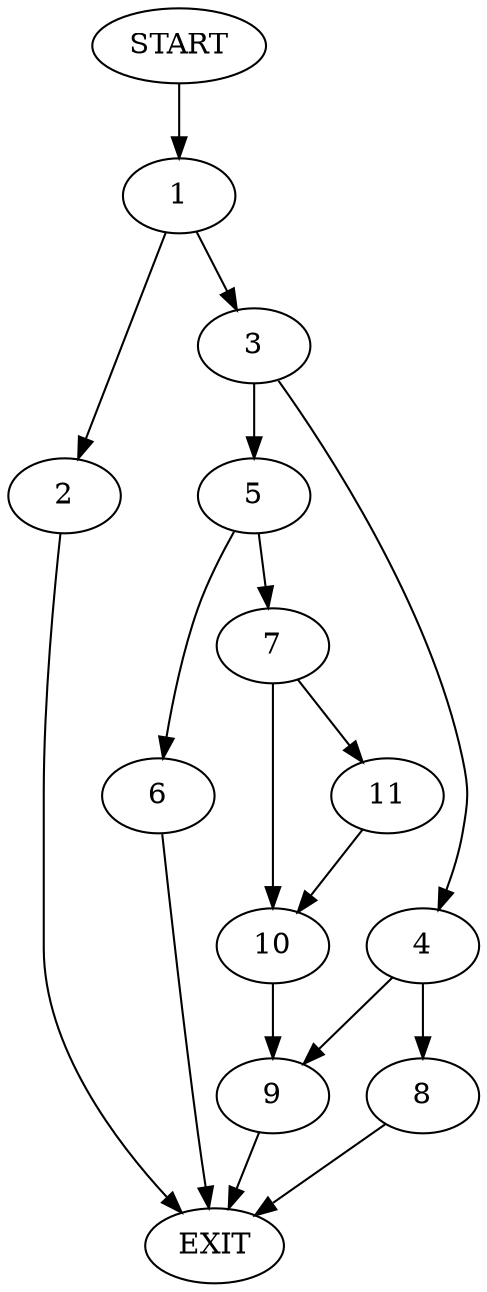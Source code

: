 digraph {
0 [label="START"]
12 [label="EXIT"]
0 -> 1
1 -> 2
1 -> 3
2 -> 12
3 -> 4
3 -> 5
5 -> 6
5 -> 7
4 -> 8
4 -> 9
7 -> 10
7 -> 11
6 -> 12
10 -> 9
11 -> 10
9 -> 12
8 -> 12
}
